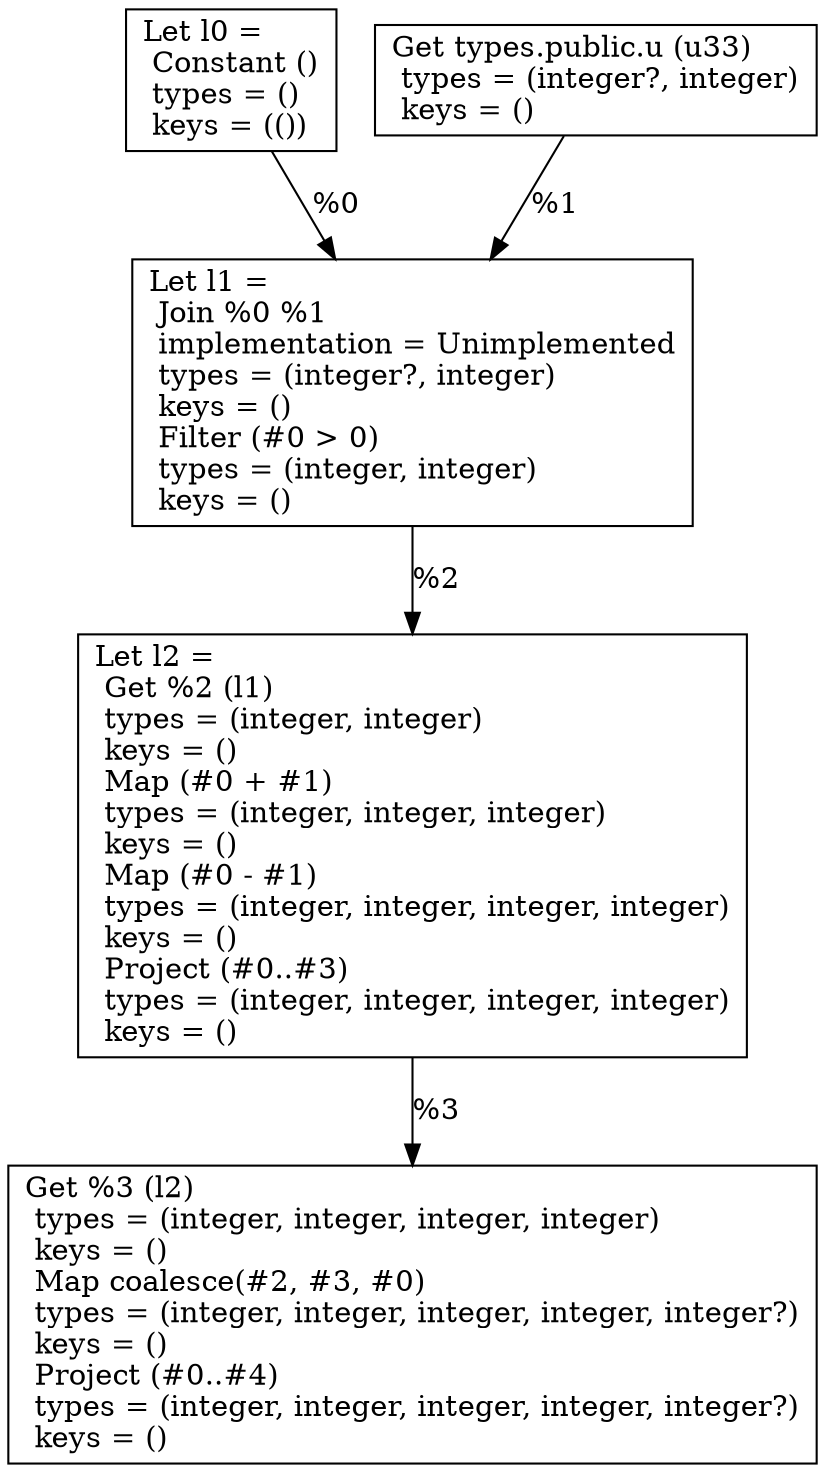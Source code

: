 digraph G {
    node0 [shape = record, label="Let l0 =\l Constant ()\l  types = ()\l  keys = (())\l"]
    node1 [shape = record, label=" Get types.public.u (u33)\l  types = (integer?, integer)\l  keys = ()\l"]
    node2 [shape = record, label="Let l1 =\l Join %0 %1\l  implementation = Unimplemented\l  types = (integer?, integer)\l  keys = ()\l Filter (#0 \> 0)\l  types = (integer, integer)\l  keys = ()\l"]
    node3 [shape = record, label="Let l2 =\l Get %2 (l1)\l  types = (integer, integer)\l  keys = ()\l Map (#0 + #1)\l  types = (integer, integer, integer)\l  keys = ()\l Map (#0 - #1)\l  types = (integer, integer, integer, integer)\l  keys = ()\l Project (#0..#3)\l  types = (integer, integer, integer, integer)\l  keys = ()\l"]
    node4 [shape = record, label=" Get %3 (l2)\l  types = (integer, integer, integer, integer)\l  keys = ()\l Map coalesce(#2, #3, #0)\l  types = (integer, integer, integer, integer, integer?)\l  keys = ()\l Project (#0..#4)\l  types = (integer, integer, integer, integer, integer?)\l  keys = ()\l"]
    node3 -> node4 [label = "%3\l"]
    node2 -> node3 [label = "%2\l"]
    node0 -> node2 [label = "%0\l"]
    node1 -> node2 [label = "%1\l"]
}
